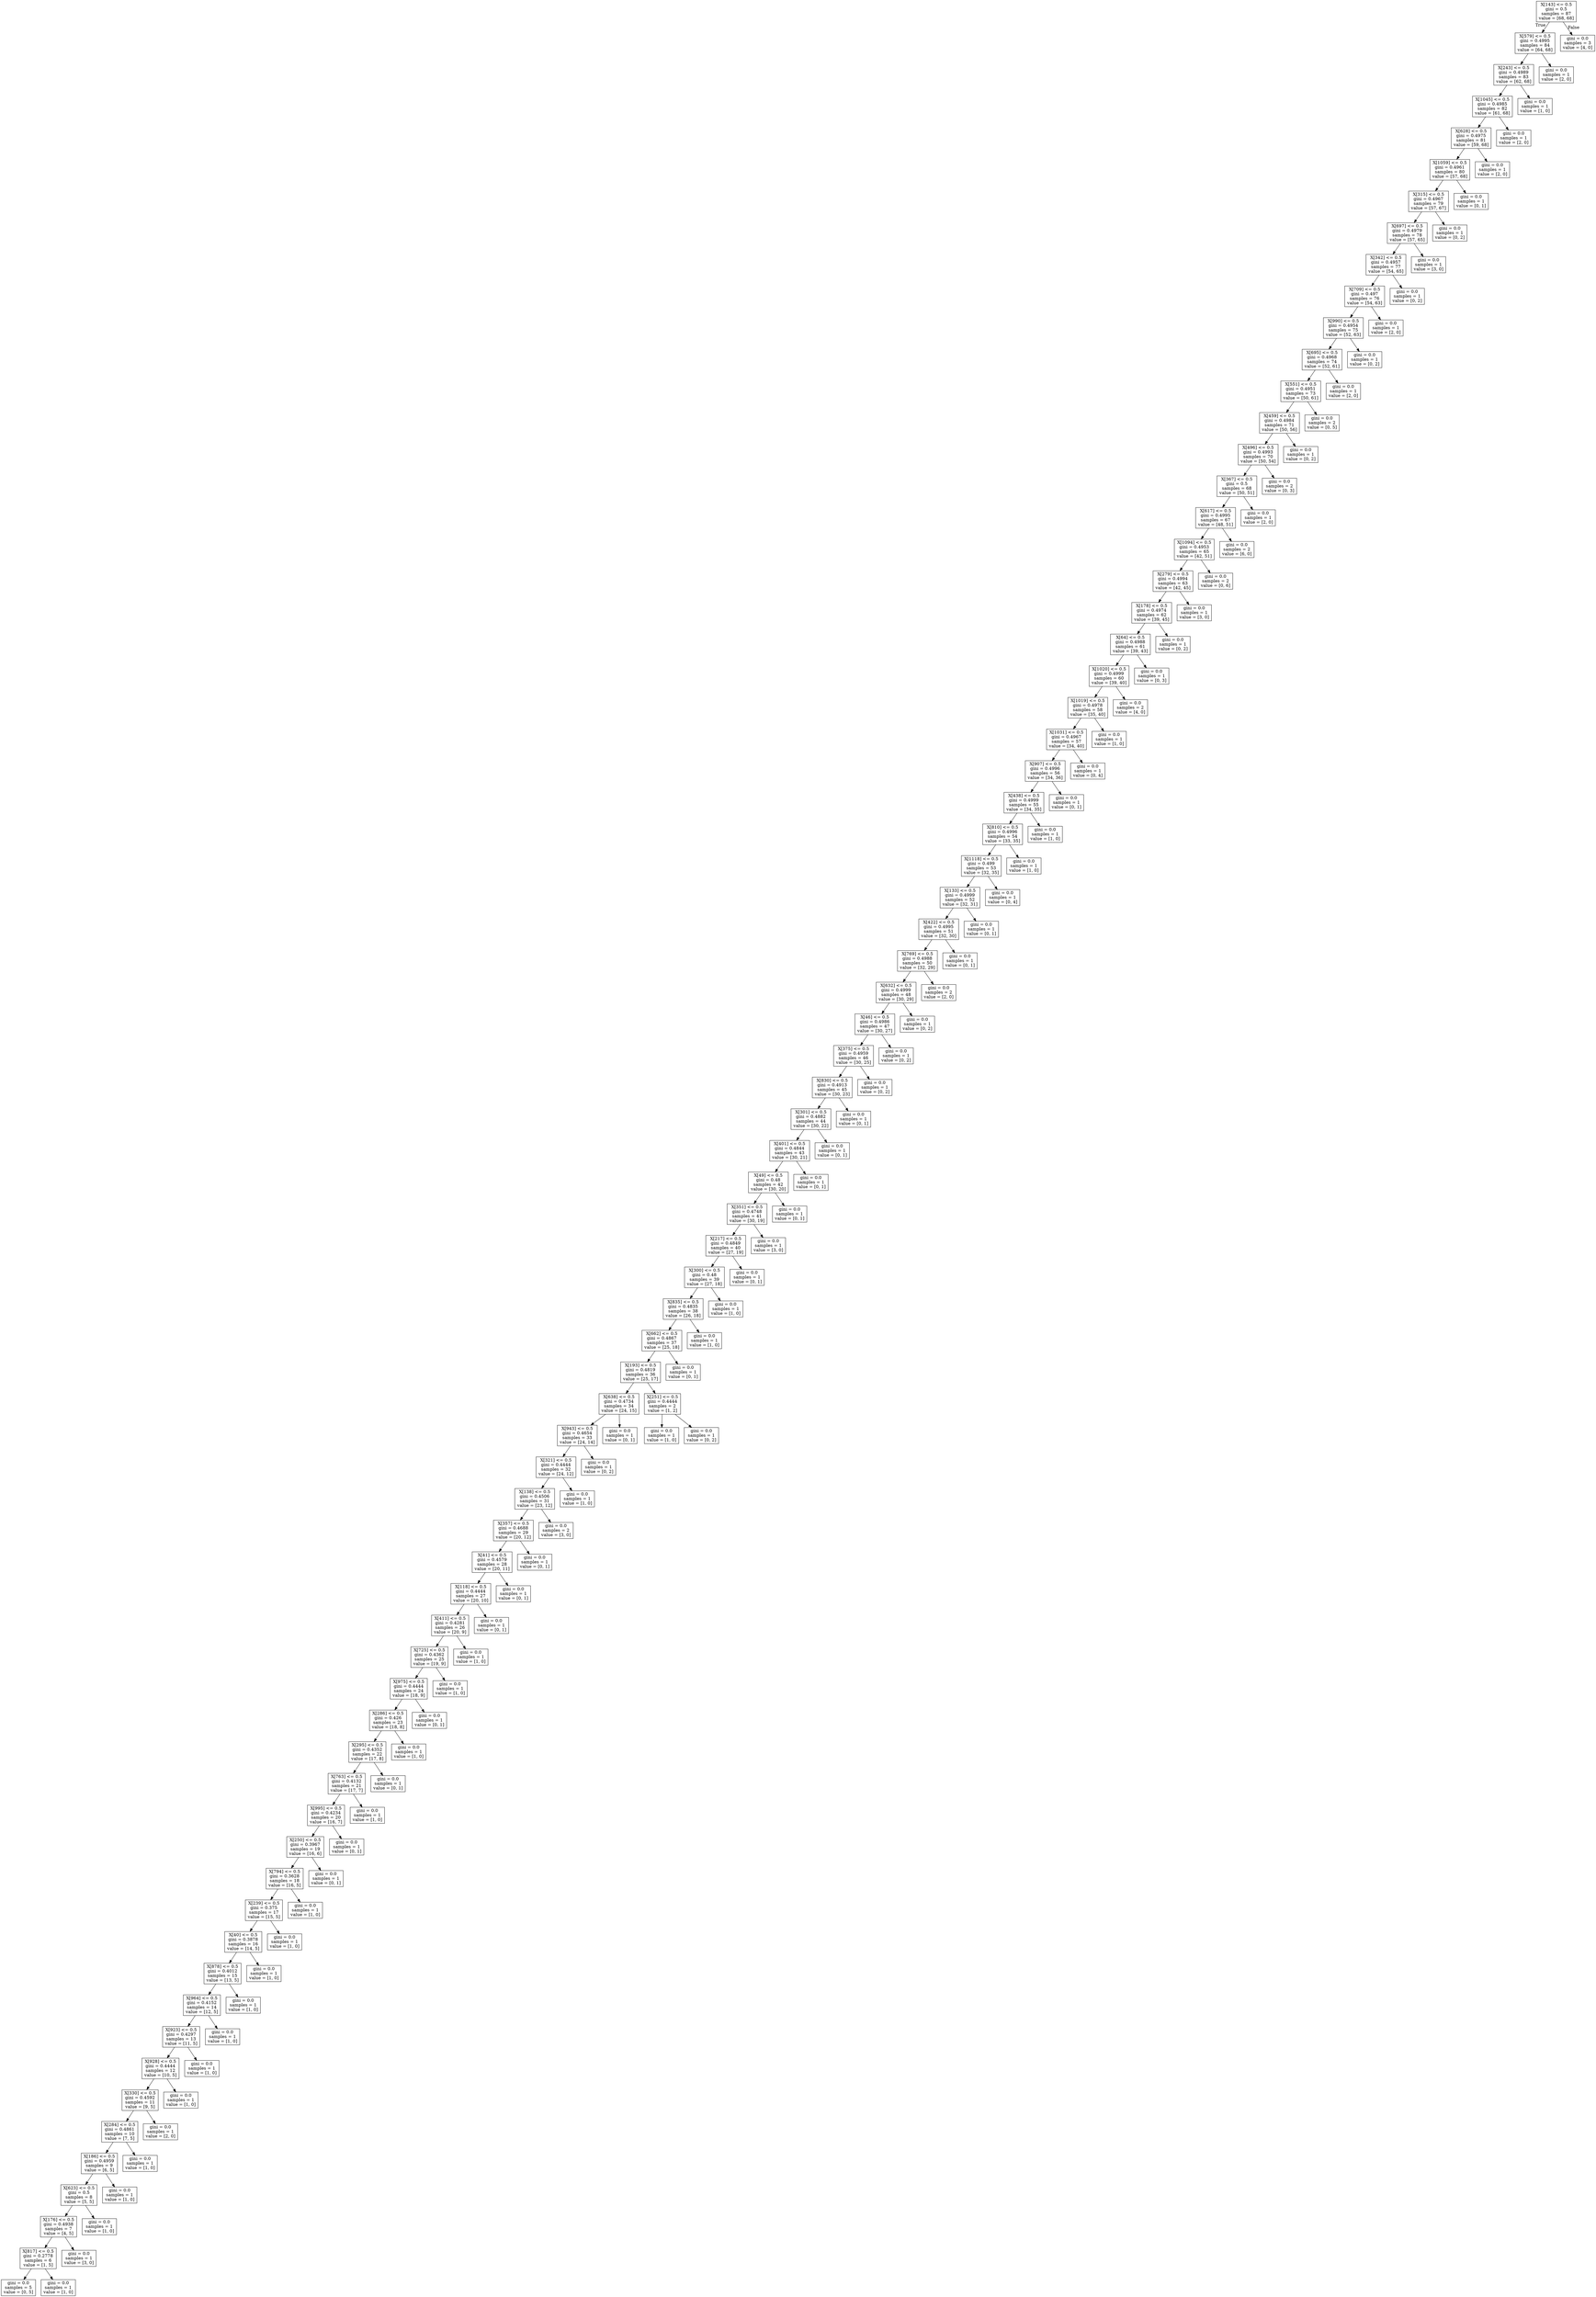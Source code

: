 digraph Tree {
node [shape=box] ;
0 [label="X[143] <= 0.5\ngini = 0.5\nsamples = 87\nvalue = [68, 68]"] ;
1 [label="X[579] <= 0.5\ngini = 0.4995\nsamples = 84\nvalue = [64, 68]"] ;
0 -> 1 [labeldistance=2.5, labelangle=45, headlabel="True"] ;
2 [label="X[243] <= 0.5\ngini = 0.4989\nsamples = 83\nvalue = [62, 68]"] ;
1 -> 2 ;
3 [label="X[1045] <= 0.5\ngini = 0.4985\nsamples = 82\nvalue = [61, 68]"] ;
2 -> 3 ;
4 [label="X[628] <= 0.5\ngini = 0.4975\nsamples = 81\nvalue = [59, 68]"] ;
3 -> 4 ;
5 [label="X[1059] <= 0.5\ngini = 0.4961\nsamples = 80\nvalue = [57, 68]"] ;
4 -> 5 ;
6 [label="X[315] <= 0.5\ngini = 0.4967\nsamples = 79\nvalue = [57, 67]"] ;
5 -> 6 ;
7 [label="X[697] <= 0.5\ngini = 0.4979\nsamples = 78\nvalue = [57, 65]"] ;
6 -> 7 ;
8 [label="X[342] <= 0.5\ngini = 0.4957\nsamples = 77\nvalue = [54, 65]"] ;
7 -> 8 ;
9 [label="X[709] <= 0.5\ngini = 0.497\nsamples = 76\nvalue = [54, 63]"] ;
8 -> 9 ;
10 [label="X[990] <= 0.5\ngini = 0.4954\nsamples = 75\nvalue = [52, 63]"] ;
9 -> 10 ;
11 [label="X[695] <= 0.5\ngini = 0.4968\nsamples = 74\nvalue = [52, 61]"] ;
10 -> 11 ;
12 [label="X[551] <= 0.5\ngini = 0.4951\nsamples = 73\nvalue = [50, 61]"] ;
11 -> 12 ;
13 [label="X[459] <= 0.5\ngini = 0.4984\nsamples = 71\nvalue = [50, 56]"] ;
12 -> 13 ;
14 [label="X[496] <= 0.5\ngini = 0.4993\nsamples = 70\nvalue = [50, 54]"] ;
13 -> 14 ;
15 [label="X[367] <= 0.5\ngini = 0.5\nsamples = 68\nvalue = [50, 51]"] ;
14 -> 15 ;
16 [label="X[617] <= 0.5\ngini = 0.4995\nsamples = 67\nvalue = [48, 51]"] ;
15 -> 16 ;
17 [label="X[1094] <= 0.5\ngini = 0.4953\nsamples = 65\nvalue = [42, 51]"] ;
16 -> 17 ;
18 [label="X[279] <= 0.5\ngini = 0.4994\nsamples = 63\nvalue = [42, 45]"] ;
17 -> 18 ;
19 [label="X[178] <= 0.5\ngini = 0.4974\nsamples = 62\nvalue = [39, 45]"] ;
18 -> 19 ;
20 [label="X[64] <= 0.5\ngini = 0.4988\nsamples = 61\nvalue = [39, 43]"] ;
19 -> 20 ;
21 [label="X[1020] <= 0.5\ngini = 0.4999\nsamples = 60\nvalue = [39, 40]"] ;
20 -> 21 ;
22 [label="X[1019] <= 0.5\ngini = 0.4978\nsamples = 58\nvalue = [35, 40]"] ;
21 -> 22 ;
23 [label="X[1031] <= 0.5\ngini = 0.4967\nsamples = 57\nvalue = [34, 40]"] ;
22 -> 23 ;
24 [label="X[907] <= 0.5\ngini = 0.4996\nsamples = 56\nvalue = [34, 36]"] ;
23 -> 24 ;
25 [label="X[438] <= 0.5\ngini = 0.4999\nsamples = 55\nvalue = [34, 35]"] ;
24 -> 25 ;
26 [label="X[810] <= 0.5\ngini = 0.4996\nsamples = 54\nvalue = [33, 35]"] ;
25 -> 26 ;
27 [label="X[1118] <= 0.5\ngini = 0.499\nsamples = 53\nvalue = [32, 35]"] ;
26 -> 27 ;
28 [label="X[133] <= 0.5\ngini = 0.4999\nsamples = 52\nvalue = [32, 31]"] ;
27 -> 28 ;
29 [label="X[422] <= 0.5\ngini = 0.4995\nsamples = 51\nvalue = [32, 30]"] ;
28 -> 29 ;
30 [label="X[769] <= 0.5\ngini = 0.4988\nsamples = 50\nvalue = [32, 29]"] ;
29 -> 30 ;
31 [label="X[632] <= 0.5\ngini = 0.4999\nsamples = 48\nvalue = [30, 29]"] ;
30 -> 31 ;
32 [label="X[46] <= 0.5\ngini = 0.4986\nsamples = 47\nvalue = [30, 27]"] ;
31 -> 32 ;
33 [label="X[375] <= 0.5\ngini = 0.4959\nsamples = 46\nvalue = [30, 25]"] ;
32 -> 33 ;
34 [label="X[830] <= 0.5\ngini = 0.4913\nsamples = 45\nvalue = [30, 23]"] ;
33 -> 34 ;
35 [label="X[301] <= 0.5\ngini = 0.4882\nsamples = 44\nvalue = [30, 22]"] ;
34 -> 35 ;
36 [label="X[401] <= 0.5\ngini = 0.4844\nsamples = 43\nvalue = [30, 21]"] ;
35 -> 36 ;
37 [label="X[49] <= 0.5\ngini = 0.48\nsamples = 42\nvalue = [30, 20]"] ;
36 -> 37 ;
38 [label="X[351] <= 0.5\ngini = 0.4748\nsamples = 41\nvalue = [30, 19]"] ;
37 -> 38 ;
39 [label="X[217] <= 0.5\ngini = 0.4849\nsamples = 40\nvalue = [27, 19]"] ;
38 -> 39 ;
40 [label="X[300] <= 0.5\ngini = 0.48\nsamples = 39\nvalue = [27, 18]"] ;
39 -> 40 ;
41 [label="X[835] <= 0.5\ngini = 0.4835\nsamples = 38\nvalue = [26, 18]"] ;
40 -> 41 ;
42 [label="X[662] <= 0.5\ngini = 0.4867\nsamples = 37\nvalue = [25, 18]"] ;
41 -> 42 ;
43 [label="X[193] <= 0.5\ngini = 0.4819\nsamples = 36\nvalue = [25, 17]"] ;
42 -> 43 ;
44 [label="X[638] <= 0.5\ngini = 0.4734\nsamples = 34\nvalue = [24, 15]"] ;
43 -> 44 ;
45 [label="X[943] <= 0.5\ngini = 0.4654\nsamples = 33\nvalue = [24, 14]"] ;
44 -> 45 ;
46 [label="X[321] <= 0.5\ngini = 0.4444\nsamples = 32\nvalue = [24, 12]"] ;
45 -> 46 ;
47 [label="X[138] <= 0.5\ngini = 0.4506\nsamples = 31\nvalue = [23, 12]"] ;
46 -> 47 ;
48 [label="X[357] <= 0.5\ngini = 0.4688\nsamples = 29\nvalue = [20, 12]"] ;
47 -> 48 ;
49 [label="X[41] <= 0.5\ngini = 0.4579\nsamples = 28\nvalue = [20, 11]"] ;
48 -> 49 ;
50 [label="X[118] <= 0.5\ngini = 0.4444\nsamples = 27\nvalue = [20, 10]"] ;
49 -> 50 ;
51 [label="X[411] <= 0.5\ngini = 0.4281\nsamples = 26\nvalue = [20, 9]"] ;
50 -> 51 ;
52 [label="X[725] <= 0.5\ngini = 0.4362\nsamples = 25\nvalue = [19, 9]"] ;
51 -> 52 ;
53 [label="X[975] <= 0.5\ngini = 0.4444\nsamples = 24\nvalue = [18, 9]"] ;
52 -> 53 ;
54 [label="X[286] <= 0.5\ngini = 0.426\nsamples = 23\nvalue = [18, 8]"] ;
53 -> 54 ;
55 [label="X[295] <= 0.5\ngini = 0.4352\nsamples = 22\nvalue = [17, 8]"] ;
54 -> 55 ;
56 [label="X[763] <= 0.5\ngini = 0.4132\nsamples = 21\nvalue = [17, 7]"] ;
55 -> 56 ;
57 [label="X[995] <= 0.5\ngini = 0.4234\nsamples = 20\nvalue = [16, 7]"] ;
56 -> 57 ;
58 [label="X[250] <= 0.5\ngini = 0.3967\nsamples = 19\nvalue = [16, 6]"] ;
57 -> 58 ;
59 [label="X[794] <= 0.5\ngini = 0.3628\nsamples = 18\nvalue = [16, 5]"] ;
58 -> 59 ;
60 [label="X[239] <= 0.5\ngini = 0.375\nsamples = 17\nvalue = [15, 5]"] ;
59 -> 60 ;
61 [label="X[40] <= 0.5\ngini = 0.3878\nsamples = 16\nvalue = [14, 5]"] ;
60 -> 61 ;
62 [label="X[878] <= 0.5\ngini = 0.4012\nsamples = 15\nvalue = [13, 5]"] ;
61 -> 62 ;
63 [label="X[964] <= 0.5\ngini = 0.4152\nsamples = 14\nvalue = [12, 5]"] ;
62 -> 63 ;
64 [label="X[923] <= 0.5\ngini = 0.4297\nsamples = 13\nvalue = [11, 5]"] ;
63 -> 64 ;
65 [label="X[928] <= 0.5\ngini = 0.4444\nsamples = 12\nvalue = [10, 5]"] ;
64 -> 65 ;
66 [label="X[330] <= 0.5\ngini = 0.4592\nsamples = 11\nvalue = [9, 5]"] ;
65 -> 66 ;
67 [label="X[284] <= 0.5\ngini = 0.4861\nsamples = 10\nvalue = [7, 5]"] ;
66 -> 67 ;
68 [label="X[186] <= 0.5\ngini = 0.4959\nsamples = 9\nvalue = [6, 5]"] ;
67 -> 68 ;
69 [label="X[623] <= 0.5\ngini = 0.5\nsamples = 8\nvalue = [5, 5]"] ;
68 -> 69 ;
70 [label="X[176] <= 0.5\ngini = 0.4938\nsamples = 7\nvalue = [4, 5]"] ;
69 -> 70 ;
71 [label="X[817] <= 0.5\ngini = 0.2778\nsamples = 6\nvalue = [1, 5]"] ;
70 -> 71 ;
72 [label="gini = 0.0\nsamples = 5\nvalue = [0, 5]"] ;
71 -> 72 ;
73 [label="gini = 0.0\nsamples = 1\nvalue = [1, 0]"] ;
71 -> 73 ;
74 [label="gini = 0.0\nsamples = 1\nvalue = [3, 0]"] ;
70 -> 74 ;
75 [label="gini = 0.0\nsamples = 1\nvalue = [1, 0]"] ;
69 -> 75 ;
76 [label="gini = 0.0\nsamples = 1\nvalue = [1, 0]"] ;
68 -> 76 ;
77 [label="gini = 0.0\nsamples = 1\nvalue = [1, 0]"] ;
67 -> 77 ;
78 [label="gini = 0.0\nsamples = 1\nvalue = [2, 0]"] ;
66 -> 78 ;
79 [label="gini = 0.0\nsamples = 1\nvalue = [1, 0]"] ;
65 -> 79 ;
80 [label="gini = 0.0\nsamples = 1\nvalue = [1, 0]"] ;
64 -> 80 ;
81 [label="gini = 0.0\nsamples = 1\nvalue = [1, 0]"] ;
63 -> 81 ;
82 [label="gini = 0.0\nsamples = 1\nvalue = [1, 0]"] ;
62 -> 82 ;
83 [label="gini = 0.0\nsamples = 1\nvalue = [1, 0]"] ;
61 -> 83 ;
84 [label="gini = 0.0\nsamples = 1\nvalue = [1, 0]"] ;
60 -> 84 ;
85 [label="gini = 0.0\nsamples = 1\nvalue = [1, 0]"] ;
59 -> 85 ;
86 [label="gini = 0.0\nsamples = 1\nvalue = [0, 1]"] ;
58 -> 86 ;
87 [label="gini = 0.0\nsamples = 1\nvalue = [0, 1]"] ;
57 -> 87 ;
88 [label="gini = 0.0\nsamples = 1\nvalue = [1, 0]"] ;
56 -> 88 ;
89 [label="gini = 0.0\nsamples = 1\nvalue = [0, 1]"] ;
55 -> 89 ;
90 [label="gini = 0.0\nsamples = 1\nvalue = [1, 0]"] ;
54 -> 90 ;
91 [label="gini = 0.0\nsamples = 1\nvalue = [0, 1]"] ;
53 -> 91 ;
92 [label="gini = 0.0\nsamples = 1\nvalue = [1, 0]"] ;
52 -> 92 ;
93 [label="gini = 0.0\nsamples = 1\nvalue = [1, 0]"] ;
51 -> 93 ;
94 [label="gini = 0.0\nsamples = 1\nvalue = [0, 1]"] ;
50 -> 94 ;
95 [label="gini = 0.0\nsamples = 1\nvalue = [0, 1]"] ;
49 -> 95 ;
96 [label="gini = 0.0\nsamples = 1\nvalue = [0, 1]"] ;
48 -> 96 ;
97 [label="gini = 0.0\nsamples = 2\nvalue = [3, 0]"] ;
47 -> 97 ;
98 [label="gini = 0.0\nsamples = 1\nvalue = [1, 0]"] ;
46 -> 98 ;
99 [label="gini = 0.0\nsamples = 1\nvalue = [0, 2]"] ;
45 -> 99 ;
100 [label="gini = 0.0\nsamples = 1\nvalue = [0, 1]"] ;
44 -> 100 ;
101 [label="X[251] <= 0.5\ngini = 0.4444\nsamples = 2\nvalue = [1, 2]"] ;
43 -> 101 ;
102 [label="gini = 0.0\nsamples = 1\nvalue = [1, 0]"] ;
101 -> 102 ;
103 [label="gini = 0.0\nsamples = 1\nvalue = [0, 2]"] ;
101 -> 103 ;
104 [label="gini = 0.0\nsamples = 1\nvalue = [0, 1]"] ;
42 -> 104 ;
105 [label="gini = 0.0\nsamples = 1\nvalue = [1, 0]"] ;
41 -> 105 ;
106 [label="gini = 0.0\nsamples = 1\nvalue = [1, 0]"] ;
40 -> 106 ;
107 [label="gini = 0.0\nsamples = 1\nvalue = [0, 1]"] ;
39 -> 107 ;
108 [label="gini = 0.0\nsamples = 1\nvalue = [3, 0]"] ;
38 -> 108 ;
109 [label="gini = 0.0\nsamples = 1\nvalue = [0, 1]"] ;
37 -> 109 ;
110 [label="gini = 0.0\nsamples = 1\nvalue = [0, 1]"] ;
36 -> 110 ;
111 [label="gini = 0.0\nsamples = 1\nvalue = [0, 1]"] ;
35 -> 111 ;
112 [label="gini = 0.0\nsamples = 1\nvalue = [0, 1]"] ;
34 -> 112 ;
113 [label="gini = 0.0\nsamples = 1\nvalue = [0, 2]"] ;
33 -> 113 ;
114 [label="gini = 0.0\nsamples = 1\nvalue = [0, 2]"] ;
32 -> 114 ;
115 [label="gini = 0.0\nsamples = 1\nvalue = [0, 2]"] ;
31 -> 115 ;
116 [label="gini = 0.0\nsamples = 2\nvalue = [2, 0]"] ;
30 -> 116 ;
117 [label="gini = 0.0\nsamples = 1\nvalue = [0, 1]"] ;
29 -> 117 ;
118 [label="gini = 0.0\nsamples = 1\nvalue = [0, 1]"] ;
28 -> 118 ;
119 [label="gini = 0.0\nsamples = 1\nvalue = [0, 4]"] ;
27 -> 119 ;
120 [label="gini = 0.0\nsamples = 1\nvalue = [1, 0]"] ;
26 -> 120 ;
121 [label="gini = 0.0\nsamples = 1\nvalue = [1, 0]"] ;
25 -> 121 ;
122 [label="gini = 0.0\nsamples = 1\nvalue = [0, 1]"] ;
24 -> 122 ;
123 [label="gini = 0.0\nsamples = 1\nvalue = [0, 4]"] ;
23 -> 123 ;
124 [label="gini = 0.0\nsamples = 1\nvalue = [1, 0]"] ;
22 -> 124 ;
125 [label="gini = 0.0\nsamples = 2\nvalue = [4, 0]"] ;
21 -> 125 ;
126 [label="gini = 0.0\nsamples = 1\nvalue = [0, 3]"] ;
20 -> 126 ;
127 [label="gini = 0.0\nsamples = 1\nvalue = [0, 2]"] ;
19 -> 127 ;
128 [label="gini = 0.0\nsamples = 1\nvalue = [3, 0]"] ;
18 -> 128 ;
129 [label="gini = 0.0\nsamples = 2\nvalue = [0, 6]"] ;
17 -> 129 ;
130 [label="gini = 0.0\nsamples = 2\nvalue = [6, 0]"] ;
16 -> 130 ;
131 [label="gini = 0.0\nsamples = 1\nvalue = [2, 0]"] ;
15 -> 131 ;
132 [label="gini = 0.0\nsamples = 2\nvalue = [0, 3]"] ;
14 -> 132 ;
133 [label="gini = 0.0\nsamples = 1\nvalue = [0, 2]"] ;
13 -> 133 ;
134 [label="gini = 0.0\nsamples = 2\nvalue = [0, 5]"] ;
12 -> 134 ;
135 [label="gini = 0.0\nsamples = 1\nvalue = [2, 0]"] ;
11 -> 135 ;
136 [label="gini = 0.0\nsamples = 1\nvalue = [0, 2]"] ;
10 -> 136 ;
137 [label="gini = 0.0\nsamples = 1\nvalue = [2, 0]"] ;
9 -> 137 ;
138 [label="gini = 0.0\nsamples = 1\nvalue = [0, 2]"] ;
8 -> 138 ;
139 [label="gini = 0.0\nsamples = 1\nvalue = [3, 0]"] ;
7 -> 139 ;
140 [label="gini = 0.0\nsamples = 1\nvalue = [0, 2]"] ;
6 -> 140 ;
141 [label="gini = 0.0\nsamples = 1\nvalue = [0, 1]"] ;
5 -> 141 ;
142 [label="gini = 0.0\nsamples = 1\nvalue = [2, 0]"] ;
4 -> 142 ;
143 [label="gini = 0.0\nsamples = 1\nvalue = [2, 0]"] ;
3 -> 143 ;
144 [label="gini = 0.0\nsamples = 1\nvalue = [1, 0]"] ;
2 -> 144 ;
145 [label="gini = 0.0\nsamples = 1\nvalue = [2, 0]"] ;
1 -> 145 ;
146 [label="gini = 0.0\nsamples = 3\nvalue = [4, 0]"] ;
0 -> 146 [labeldistance=2.5, labelangle=-45, headlabel="False"] ;
}